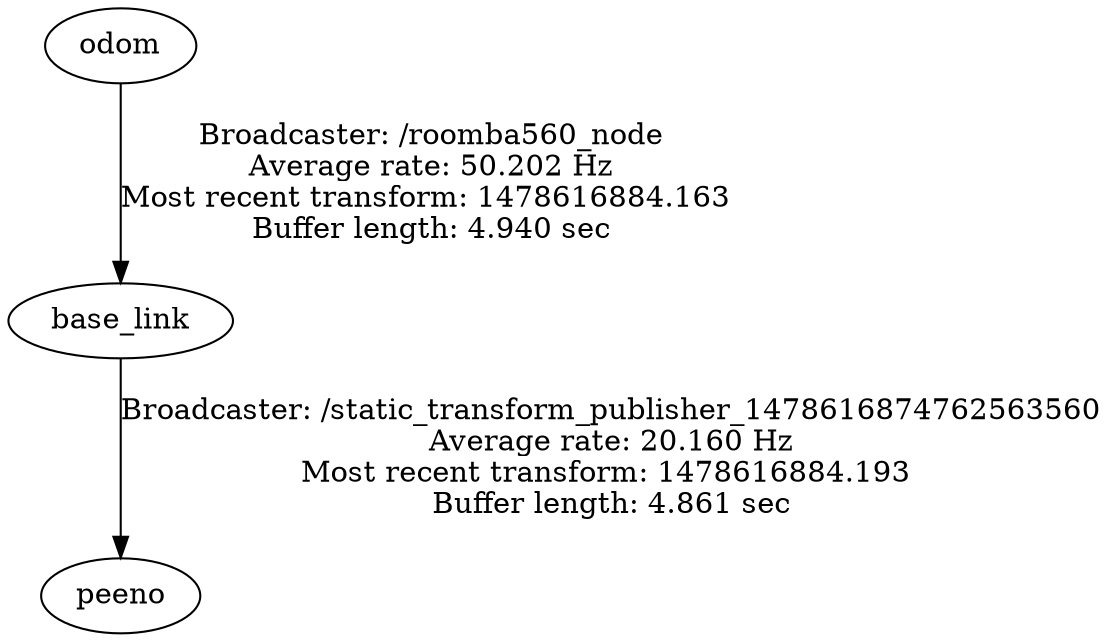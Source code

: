 digraph G {
"odom" -> "base_link"[label="Broadcaster: /roomba560_node\nAverage rate: 50.202 Hz\nMost recent transform: 1478616884.163 \nBuffer length: 4.940 sec\n"];
"base_link" -> "peeno"[label="Broadcaster: /static_transform_publisher_1478616874762563560\nAverage rate: 20.160 Hz\nMost recent transform: 1478616884.193 \nBuffer length: 4.861 sec\n"];
}